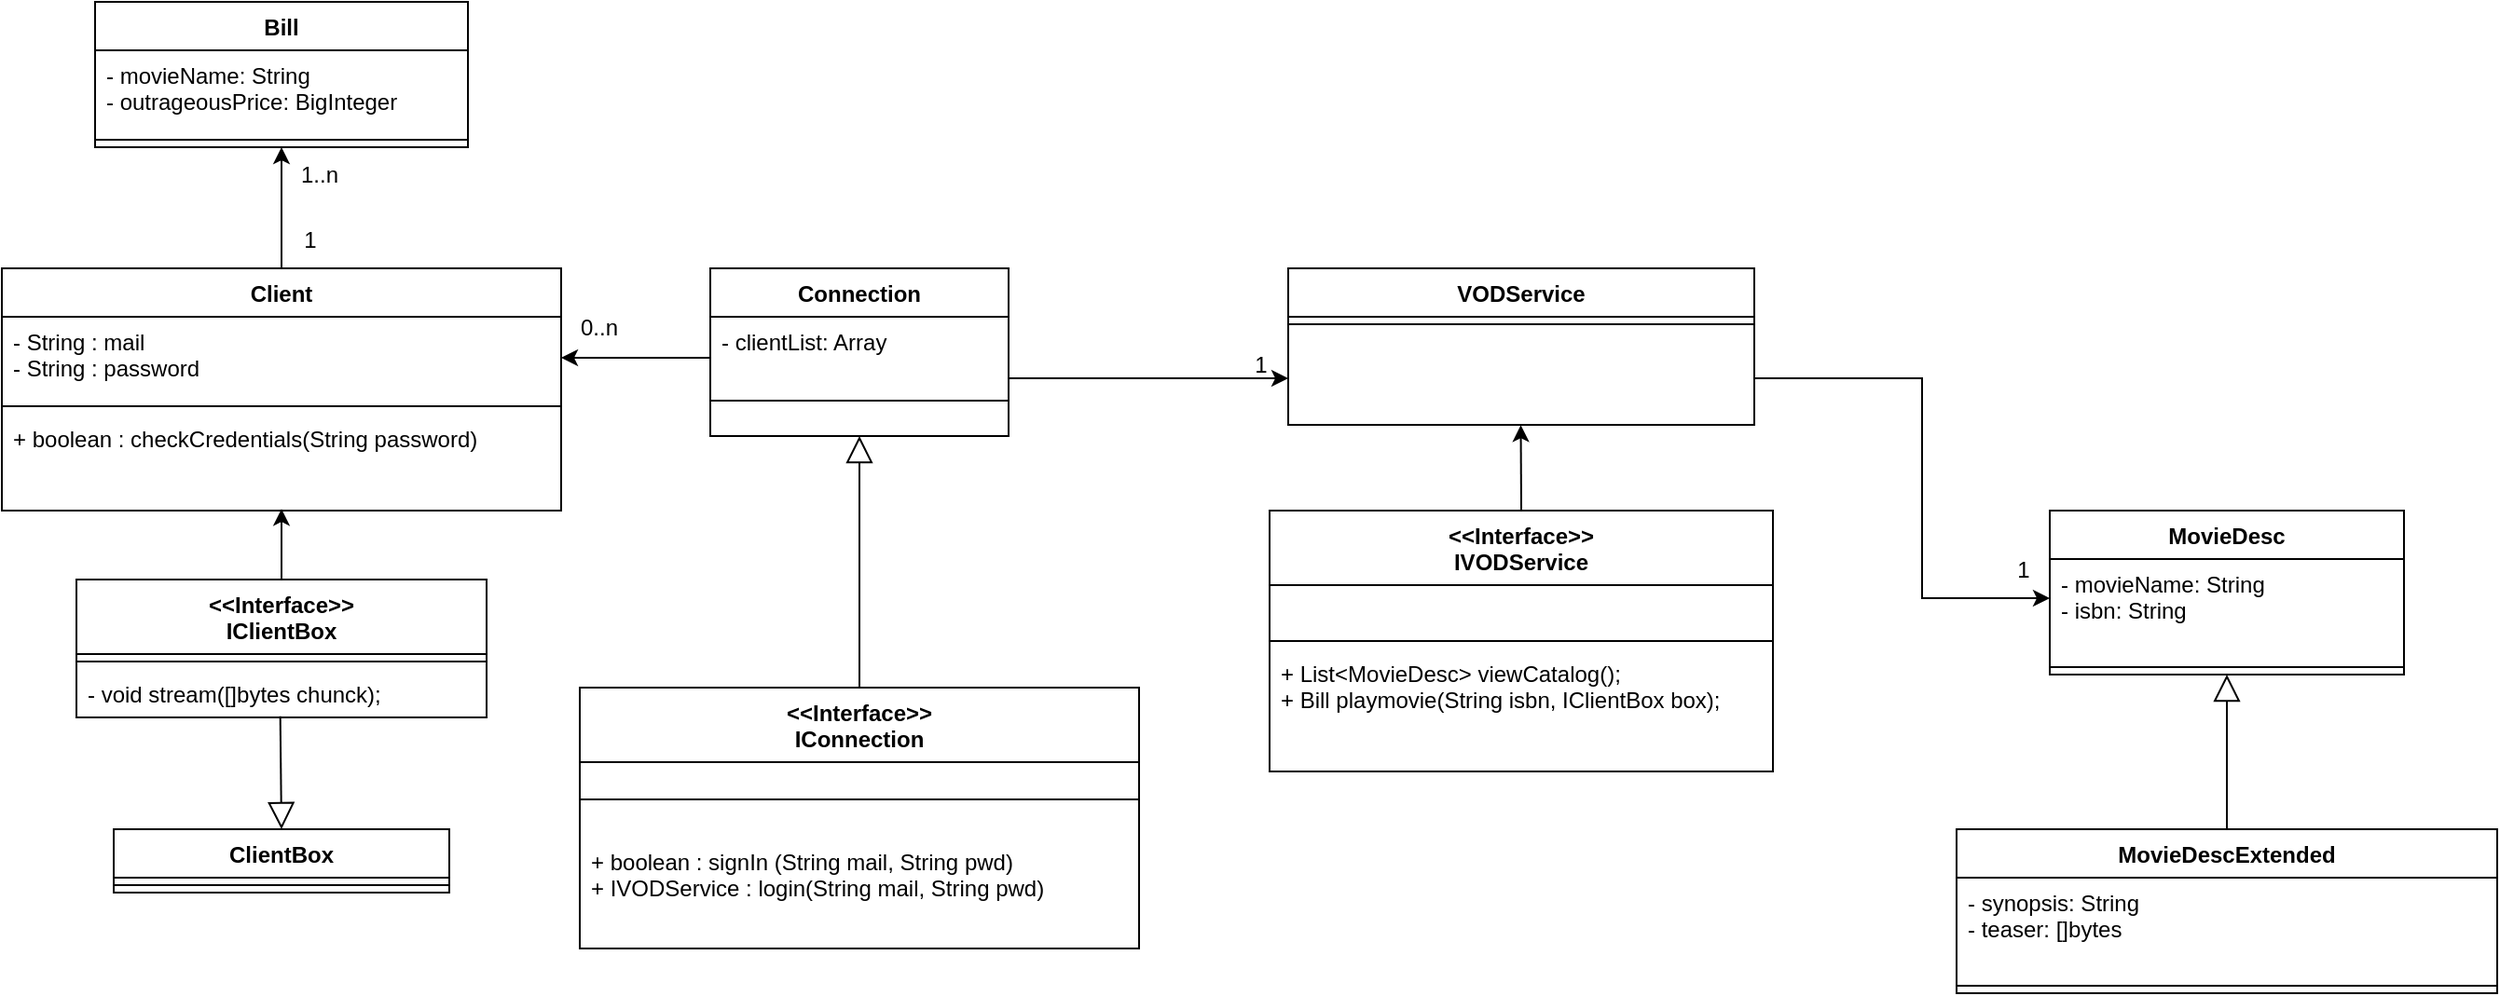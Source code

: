 <mxfile version="20.3.7" type="google"><diagram id="C5RBs43oDa-KdzZeNtuy" name="Page-1"><mxGraphModel dx="1730" dy="912" grid="1" gridSize="10" guides="1" tooltips="1" connect="1" arrows="1" fold="1" page="1" pageScale="1" pageWidth="827" pageHeight="1169" math="0" shadow="0"><root><mxCell id="WIyWlLk6GJQsqaUBKTNV-0"/><mxCell id="WIyWlLk6GJQsqaUBKTNV-1" parent="WIyWlLk6GJQsqaUBKTNV-0"/><mxCell id="Rfj6TnprBxYzohDvFySX-1" value="&lt;&lt;Interface&gt;&gt;&#10;IConnection" style="swimlane;fontStyle=1;align=center;verticalAlign=top;childLayout=stackLayout;horizontal=1;startSize=40;horizontalStack=0;resizeParent=1;resizeParentMax=0;resizeLast=0;collapsible=1;marginBottom=0;" parent="WIyWlLk6GJQsqaUBKTNV-1" vertex="1"><mxGeometry x="320" y="578" width="300" height="140" as="geometry"/></mxCell><mxCell id="Rfj6TnprBxYzohDvFySX-3" value="" style="line;strokeWidth=1;fillColor=none;align=left;verticalAlign=middle;spacingTop=-1;spacingLeft=3;spacingRight=3;rotatable=0;labelPosition=right;points=[];portConstraint=eastwest;strokeColor=inherit;" parent="Rfj6TnprBxYzohDvFySX-1" vertex="1"><mxGeometry y="40" width="300" height="40" as="geometry"/></mxCell><mxCell id="Rfj6TnprBxYzohDvFySX-4" value="+ boolean : signIn (String mail, String pwd)&#10;+ IVODService : login(String mail, String pwd)" style="text;strokeColor=none;fillColor=none;align=left;verticalAlign=top;spacingLeft=4;spacingRight=4;overflow=hidden;rotatable=0;points=[[0,0.5],[1,0.5]];portConstraint=eastwest;" parent="Rfj6TnprBxYzohDvFySX-1" vertex="1"><mxGeometry y="80" width="300" height="60" as="geometry"/></mxCell><mxCell id="q366ez_JYIXvvjGTAR-2-1" value="Connection" style="swimlane;fontStyle=1;align=center;verticalAlign=top;childLayout=stackLayout;horizontal=1;startSize=26;horizontalStack=0;resizeParent=1;resizeParentMax=0;resizeLast=0;collapsible=1;marginBottom=0;" vertex="1" parent="WIyWlLk6GJQsqaUBKTNV-1"><mxGeometry x="390" y="353" width="160" height="90" as="geometry"/></mxCell><mxCell id="q366ez_JYIXvvjGTAR-2-2" value="- clientList: Array" style="text;strokeColor=none;fillColor=none;align=left;verticalAlign=top;spacingLeft=4;spacingRight=4;overflow=hidden;rotatable=0;points=[[0,0.5],[1,0.5]];portConstraint=eastwest;" vertex="1" parent="q366ez_JYIXvvjGTAR-2-1"><mxGeometry y="26" width="160" height="26" as="geometry"/></mxCell><mxCell id="q366ez_JYIXvvjGTAR-2-3" value="" style="line;strokeWidth=1;fillColor=none;align=left;verticalAlign=middle;spacingTop=-1;spacingLeft=3;spacingRight=3;rotatable=0;labelPosition=right;points=[];portConstraint=eastwest;strokeColor=inherit;" vertex="1" parent="q366ez_JYIXvvjGTAR-2-1"><mxGeometry y="52" width="160" height="38" as="geometry"/></mxCell><mxCell id="q366ez_JYIXvvjGTAR-2-9" value="VODService" style="swimlane;fontStyle=1;align=center;verticalAlign=top;childLayout=stackLayout;horizontal=1;startSize=26;horizontalStack=0;resizeParent=1;resizeParentMax=0;resizeLast=0;collapsible=1;marginBottom=0;" vertex="1" parent="WIyWlLk6GJQsqaUBKTNV-1"><mxGeometry x="700" y="353" width="250" height="84" as="geometry"/></mxCell><mxCell id="q366ez_JYIXvvjGTAR-2-11" value="" style="line;strokeWidth=1;fillColor=none;align=left;verticalAlign=middle;spacingTop=-1;spacingLeft=3;spacingRight=3;rotatable=0;labelPosition=right;points=[];portConstraint=eastwest;strokeColor=inherit;" vertex="1" parent="q366ez_JYIXvvjGTAR-2-9"><mxGeometry y="26" width="250" height="8" as="geometry"/></mxCell><mxCell id="q366ez_JYIXvvjGTAR-2-12" value=" " style="text;strokeColor=none;fillColor=none;align=left;verticalAlign=top;spacingLeft=4;spacingRight=4;overflow=hidden;rotatable=0;points=[[0,0.5],[1,0.5]];portConstraint=eastwest;" vertex="1" parent="q366ez_JYIXvvjGTAR-2-9"><mxGeometry y="34" width="250" height="50" as="geometry"/></mxCell><mxCell id="q366ez_JYIXvvjGTAR-2-42" style="edgeStyle=orthogonalEdgeStyle;rounded=0;orthogonalLoop=1;jettySize=auto;html=1;exitX=0.5;exitY=0;exitDx=0;exitDy=0;entryX=0.5;entryY=1;entryDx=0;entryDy=0;" edge="1" parent="WIyWlLk6GJQsqaUBKTNV-1" source="Rfj6TnprBxYzohDvFySX-13" target="q366ez_JYIXvvjGTAR-2-38"><mxGeometry relative="1" as="geometry"/></mxCell><mxCell id="Rfj6TnprBxYzohDvFySX-13" value="Client" style="swimlane;fontStyle=1;align=center;verticalAlign=top;childLayout=stackLayout;horizontal=1;startSize=26;horizontalStack=0;resizeParent=1;resizeParentMax=0;resizeLast=0;collapsible=1;marginBottom=0;" vertex="1" parent="WIyWlLk6GJQsqaUBKTNV-1"><mxGeometry x="10" y="353" width="300" height="130" as="geometry"/></mxCell><mxCell id="Rfj6TnprBxYzohDvFySX-14" value="- String : mail&#10;- String : password" style="text;strokeColor=none;fillColor=none;align=left;verticalAlign=top;spacingLeft=4;spacingRight=4;overflow=hidden;rotatable=0;points=[[0,0.5],[1,0.5]];portConstraint=eastwest;" vertex="1" parent="Rfj6TnprBxYzohDvFySX-13"><mxGeometry y="26" width="300" height="44" as="geometry"/></mxCell><mxCell id="Rfj6TnprBxYzohDvFySX-15" value="" style="line;strokeWidth=1;fillColor=none;align=left;verticalAlign=middle;spacingTop=-1;spacingLeft=3;spacingRight=3;rotatable=0;labelPosition=right;points=[];portConstraint=eastwest;strokeColor=inherit;" vertex="1" parent="Rfj6TnprBxYzohDvFySX-13"><mxGeometry y="70" width="300" height="8" as="geometry"/></mxCell><mxCell id="Rfj6TnprBxYzohDvFySX-16" value="+ boolean : checkCredentials(String password)" style="text;strokeColor=none;fillColor=none;align=left;verticalAlign=top;spacingLeft=4;spacingRight=4;overflow=hidden;rotatable=0;points=[[0,0.5],[1,0.5]];portConstraint=eastwest;" vertex="1" parent="Rfj6TnprBxYzohDvFySX-13"><mxGeometry y="78" width="300" height="52" as="geometry"/></mxCell><mxCell id="q366ez_JYIXvvjGTAR-2-13" value="MovieDesc" style="swimlane;fontStyle=1;align=center;verticalAlign=top;childLayout=stackLayout;horizontal=1;startSize=26;horizontalStack=0;resizeParent=1;resizeParentMax=0;resizeLast=0;collapsible=1;marginBottom=0;" vertex="1" parent="WIyWlLk6GJQsqaUBKTNV-1"><mxGeometry x="1108.5" y="483" width="190" height="88" as="geometry"/></mxCell><mxCell id="q366ez_JYIXvvjGTAR-2-14" value="- movieName: String&#10;- isbn: String&#10;" style="text;strokeColor=none;fillColor=none;align=left;verticalAlign=top;spacingLeft=4;spacingRight=4;overflow=hidden;rotatable=0;points=[[0,0.5],[1,0.5]];portConstraint=eastwest;" vertex="1" parent="q366ez_JYIXvvjGTAR-2-13"><mxGeometry y="26" width="190" height="54" as="geometry"/></mxCell><mxCell id="q366ez_JYIXvvjGTAR-2-15" value="" style="line;strokeWidth=1;fillColor=none;align=left;verticalAlign=middle;spacingTop=-1;spacingLeft=3;spacingRight=3;rotatable=0;labelPosition=right;points=[];portConstraint=eastwest;strokeColor=inherit;" vertex="1" parent="q366ez_JYIXvvjGTAR-2-13"><mxGeometry y="80" width="190" height="8" as="geometry"/></mxCell><mxCell id="Rfj6TnprBxYzohDvFySX-18" value="" style="endArrow=classic;html=1;rounded=0;entryX=1;entryY=0.5;entryDx=0;entryDy=0;" edge="1" parent="WIyWlLk6GJQsqaUBKTNV-1" target="Rfj6TnprBxYzohDvFySX-14"><mxGeometry width="50" height="50" relative="1" as="geometry"><mxPoint x="390" y="401" as="sourcePoint"/><mxPoint x="330" y="470" as="targetPoint"/></mxGeometry></mxCell><mxCell id="q366ez_JYIXvvjGTAR-2-18" value="MovieDescExtended" style="swimlane;fontStyle=1;align=center;verticalAlign=top;childLayout=stackLayout;horizontal=1;startSize=26;horizontalStack=0;resizeParent=1;resizeParentMax=0;resizeLast=0;collapsible=1;marginBottom=0;" vertex="1" parent="WIyWlLk6GJQsqaUBKTNV-1"><mxGeometry x="1058.5" y="654" width="290" height="88" as="geometry"/></mxCell><mxCell id="q366ez_JYIXvvjGTAR-2-19" value="- synopsis: String&#10;- teaser: []bytes" style="text;strokeColor=none;fillColor=none;align=left;verticalAlign=top;spacingLeft=4;spacingRight=4;overflow=hidden;rotatable=0;points=[[0,0.5],[1,0.5]];portConstraint=eastwest;" vertex="1" parent="q366ez_JYIXvvjGTAR-2-18"><mxGeometry y="26" width="290" height="54" as="geometry"/></mxCell><mxCell id="q366ez_JYIXvvjGTAR-2-20" value="" style="line;strokeWidth=1;fillColor=none;align=left;verticalAlign=middle;spacingTop=-1;spacingLeft=3;spacingRight=3;rotatable=0;labelPosition=right;points=[];portConstraint=eastwest;strokeColor=inherit;" vertex="1" parent="q366ez_JYIXvvjGTAR-2-18"><mxGeometry y="80" width="290" height="8" as="geometry"/></mxCell><mxCell id="q366ez_JYIXvvjGTAR-2-23" value="" style="endArrow=block;endFill=0;endSize=12;html=1;rounded=0;exitX=0.5;exitY=0;exitDx=0;exitDy=0;entryX=0.5;entryY=1;entryDx=0;entryDy=0;" edge="1" parent="WIyWlLk6GJQsqaUBKTNV-1" source="q366ez_JYIXvvjGTAR-2-18" target="q366ez_JYIXvvjGTAR-2-13"><mxGeometry width="160" relative="1" as="geometry"><mxPoint x="836" y="656" as="sourcePoint"/><mxPoint x="836" y="720" as="targetPoint"/></mxGeometry></mxCell><mxCell id="Rfj6TnprBxYzohDvFySX-8" value="" style="endArrow=block;endFill=0;endSize=12;html=1;rounded=0;entryX=0.5;entryY=1;entryDx=0;entryDy=0;exitX=0.5;exitY=0;exitDx=0;exitDy=0;" edge="1" parent="WIyWlLk6GJQsqaUBKTNV-1" source="Rfj6TnprBxYzohDvFySX-1" target="q366ez_JYIXvvjGTAR-2-1"><mxGeometry width="160" relative="1" as="geometry"><mxPoint x="360" y="430" as="sourcePoint"/><mxPoint x="430" y="310" as="targetPoint"/></mxGeometry></mxCell><mxCell id="LTFNvLDCqDkarIPewGMj-1" value="" style="endArrow=classic;html=1;rounded=0;entryX=0;entryY=0.5;entryDx=0;entryDy=0;" edge="1" parent="WIyWlLk6GJQsqaUBKTNV-1" target="q366ez_JYIXvvjGTAR-2-12"><mxGeometry width="50" height="50" relative="1" as="geometry"><mxPoint x="550" y="412" as="sourcePoint"/><mxPoint x="540" y="530" as="targetPoint"/></mxGeometry></mxCell><mxCell id="q366ez_JYIXvvjGTAR-2-25" value="ClientBox" style="swimlane;fontStyle=1;align=center;verticalAlign=top;childLayout=stackLayout;horizontal=1;startSize=26;horizontalStack=0;resizeParent=1;resizeParentMax=0;resizeLast=0;collapsible=1;marginBottom=0;" vertex="1" parent="WIyWlLk6GJQsqaUBKTNV-1"><mxGeometry x="70" y="654" width="180" height="34" as="geometry"/></mxCell><mxCell id="q366ez_JYIXvvjGTAR-2-27" value="" style="line;strokeWidth=1;fillColor=none;align=left;verticalAlign=middle;spacingTop=-1;spacingLeft=3;spacingRight=3;rotatable=0;labelPosition=right;points=[];portConstraint=eastwest;strokeColor=inherit;" vertex="1" parent="q366ez_JYIXvvjGTAR-2-25"><mxGeometry y="26" width="180" height="8" as="geometry"/></mxCell><mxCell id="LTFNvLDCqDkarIPewGMj-2" value="1" style="text;html=1;align=center;verticalAlign=middle;resizable=0;points=[];autosize=1;strokeColor=none;fillColor=none;" vertex="1" parent="WIyWlLk6GJQsqaUBKTNV-1"><mxGeometry x="670" y="390" width="30" height="30" as="geometry"/></mxCell><mxCell id="LTFNvLDCqDkarIPewGMj-7" value="" style="endArrow=classic;html=1;rounded=0;entryX=0.499;entryY=1.003;entryDx=0;entryDy=0;entryPerimeter=0;exitX=0.5;exitY=0;exitDx=0;exitDy=0;" edge="1" parent="WIyWlLk6GJQsqaUBKTNV-1" source="LTFNvLDCqDkarIPewGMj-10" target="q366ez_JYIXvvjGTAR-2-12"><mxGeometry width="50" height="50" relative="1" as="geometry"><mxPoint x="824.877" y="530" as="sourcePoint"/><mxPoint x="700" y="580" as="targetPoint"/></mxGeometry></mxCell><mxCell id="LTFNvLDCqDkarIPewGMj-8" value="0..n" style="text;html=1;align=center;verticalAlign=middle;resizable=0;points=[];autosize=1;strokeColor=none;fillColor=none;" vertex="1" parent="WIyWlLk6GJQsqaUBKTNV-1"><mxGeometry x="310" y="370" width="40" height="30" as="geometry"/></mxCell><mxCell id="q366ez_JYIXvvjGTAR-2-29" value="" style="endArrow=classic;html=1;rounded=0;exitX=1;exitY=0.5;exitDx=0;exitDy=0;" edge="1" parent="WIyWlLk6GJQsqaUBKTNV-1" source="q366ez_JYIXvvjGTAR-2-12"><mxGeometry width="50" height="50" relative="1" as="geometry"><mxPoint x="960" y="530.4" as="sourcePoint"/><mxPoint x="1108.5" y="530" as="targetPoint"/><Array as="points"><mxPoint x="1040" y="412"/><mxPoint x="1040" y="530"/></Array></mxGeometry></mxCell><mxCell id="LTFNvLDCqDkarIPewGMj-10" value="&lt;&lt;Interface&gt;&gt;&#10;IVODService" style="swimlane;fontStyle=1;align=center;verticalAlign=top;childLayout=stackLayout;horizontal=1;startSize=40;horizontalStack=0;resizeParent=1;resizeParentMax=0;resizeLast=0;collapsible=1;marginBottom=0;" vertex="1" parent="WIyWlLk6GJQsqaUBKTNV-1"><mxGeometry x="690" y="483" width="270" height="140" as="geometry"/></mxCell><mxCell id="LTFNvLDCqDkarIPewGMj-11" value=" " style="text;strokeColor=none;fillColor=none;align=left;verticalAlign=top;spacingLeft=4;spacingRight=4;overflow=hidden;rotatable=0;points=[[0,0.5],[1,0.5]];portConstraint=eastwest;" vertex="1" parent="LTFNvLDCqDkarIPewGMj-10"><mxGeometry y="40" width="270" height="26" as="geometry"/></mxCell><mxCell id="LTFNvLDCqDkarIPewGMj-12" value="" style="line;strokeWidth=1;fillColor=none;align=left;verticalAlign=middle;spacingTop=-1;spacingLeft=3;spacingRight=3;rotatable=0;labelPosition=right;points=[];portConstraint=eastwest;strokeColor=inherit;" vertex="1" parent="LTFNvLDCqDkarIPewGMj-10"><mxGeometry y="66" width="270" height="8" as="geometry"/></mxCell><mxCell id="LTFNvLDCqDkarIPewGMj-13" value="+ List&lt;MovieDesc&gt; viewCatalog();&#10;+ Bill playmovie(String isbn, IClientBox box);" style="text;strokeColor=none;fillColor=none;align=left;verticalAlign=top;spacingLeft=4;spacingRight=4;overflow=hidden;rotatable=0;points=[[0,0.5],[1,0.5]];portConstraint=eastwest;" vertex="1" parent="LTFNvLDCqDkarIPewGMj-10"><mxGeometry y="74" width="270" height="66" as="geometry"/></mxCell><mxCell id="q366ez_JYIXvvjGTAR-2-30" value="1" style="text;html=1;align=center;verticalAlign=middle;resizable=0;points=[];autosize=1;strokeColor=none;fillColor=none;" vertex="1" parent="WIyWlLk6GJQsqaUBKTNV-1"><mxGeometry x="1078.5" y="500" width="30" height="30" as="geometry"/></mxCell><mxCell id="q366ez_JYIXvvjGTAR-2-38" value="Bill" style="swimlane;fontStyle=1;align=center;verticalAlign=top;childLayout=stackLayout;horizontal=1;startSize=26;horizontalStack=0;resizeParent=1;resizeParentMax=0;resizeLast=0;collapsible=1;marginBottom=0;" vertex="1" parent="WIyWlLk6GJQsqaUBKTNV-1"><mxGeometry x="60" y="210" width="200" height="78" as="geometry"/></mxCell><mxCell id="q366ez_JYIXvvjGTAR-2-39" value="- movieName: String&#10;- outrageousPrice: BigInteger" style="text;strokeColor=none;fillColor=none;align=left;verticalAlign=top;spacingLeft=4;spacingRight=4;overflow=hidden;rotatable=0;points=[[0,0.5],[1,0.5]];portConstraint=eastwest;" vertex="1" parent="q366ez_JYIXvvjGTAR-2-38"><mxGeometry y="26" width="200" height="44" as="geometry"/></mxCell><mxCell id="q366ez_JYIXvvjGTAR-2-40" value="" style="line;strokeWidth=1;fillColor=none;align=left;verticalAlign=middle;spacingTop=-1;spacingLeft=3;spacingRight=3;rotatable=0;labelPosition=right;points=[];portConstraint=eastwest;strokeColor=inherit;" vertex="1" parent="q366ez_JYIXvvjGTAR-2-38"><mxGeometry y="70" width="200" height="8" as="geometry"/></mxCell><mxCell id="q366ez_JYIXvvjGTAR-2-43" value="1..n" style="text;html=1;align=center;verticalAlign=middle;resizable=0;points=[];autosize=1;strokeColor=none;fillColor=none;" vertex="1" parent="WIyWlLk6GJQsqaUBKTNV-1"><mxGeometry x="160" y="288" width="40" height="30" as="geometry"/></mxCell><mxCell id="q366ez_JYIXvvjGTAR-2-44" value="1" style="text;html=1;align=center;verticalAlign=middle;resizable=0;points=[];autosize=1;strokeColor=none;fillColor=none;" vertex="1" parent="WIyWlLk6GJQsqaUBKTNV-1"><mxGeometry x="160" y="323" width="30" height="30" as="geometry"/></mxCell><mxCell id="q366ez_JYIXvvjGTAR-2-45" value="&lt;&lt;Interface&gt;&gt;&#10;IClientBox" style="swimlane;fontStyle=1;align=center;verticalAlign=top;childLayout=stackLayout;horizontal=1;startSize=40;horizontalStack=0;resizeParent=1;resizeParentMax=0;resizeLast=0;collapsible=1;marginBottom=0;" vertex="1" parent="WIyWlLk6GJQsqaUBKTNV-1"><mxGeometry x="50" y="520" width="220" height="74" as="geometry"/></mxCell><mxCell id="q366ez_JYIXvvjGTAR-2-47" value="" style="line;strokeWidth=1;fillColor=none;align=left;verticalAlign=middle;spacingTop=-1;spacingLeft=3;spacingRight=3;rotatable=0;labelPosition=right;points=[];portConstraint=eastwest;strokeColor=inherit;" vertex="1" parent="q366ez_JYIXvvjGTAR-2-45"><mxGeometry y="40" width="220" height="8" as="geometry"/></mxCell><mxCell id="q366ez_JYIXvvjGTAR-2-48" value="- void stream([]bytes chunck);" style="text;strokeColor=none;fillColor=none;align=left;verticalAlign=top;spacingLeft=4;spacingRight=4;overflow=hidden;rotatable=0;points=[[0,0.5],[1,0.5]];portConstraint=eastwest;" vertex="1" parent="q366ez_JYIXvvjGTAR-2-45"><mxGeometry y="48" width="220" height="26" as="geometry"/></mxCell><mxCell id="q366ez_JYIXvvjGTAR-2-49" value="" style="endArrow=block;endFill=0;endSize=12;html=1;rounded=0;entryX=0.5;entryY=0;entryDx=0;entryDy=0;exitX=0.497;exitY=0.977;exitDx=0;exitDy=0;exitPerimeter=0;" edge="1" parent="WIyWlLk6GJQsqaUBKTNV-1" source="q366ez_JYIXvvjGTAR-2-48" target="q366ez_JYIXvvjGTAR-2-25"><mxGeometry width="160" relative="1" as="geometry"><mxPoint x="160" y="630" as="sourcePoint"/><mxPoint x="480" y="453" as="targetPoint"/></mxGeometry></mxCell><mxCell id="q366ez_JYIXvvjGTAR-2-50" value="" style="endArrow=classic;html=1;rounded=0;entryX=0.5;entryY=0.983;entryDx=0;entryDy=0;entryPerimeter=0;exitX=0.5;exitY=0;exitDx=0;exitDy=0;" edge="1" parent="WIyWlLk6GJQsqaUBKTNV-1" source="q366ez_JYIXvvjGTAR-2-45" target="Rfj6TnprBxYzohDvFySX-16"><mxGeometry width="50" height="50" relative="1" as="geometry"><mxPoint x="190.25" y="545.85" as="sourcePoint"/><mxPoint x="190" y="500" as="targetPoint"/></mxGeometry></mxCell></root></mxGraphModel></diagram></mxfile>